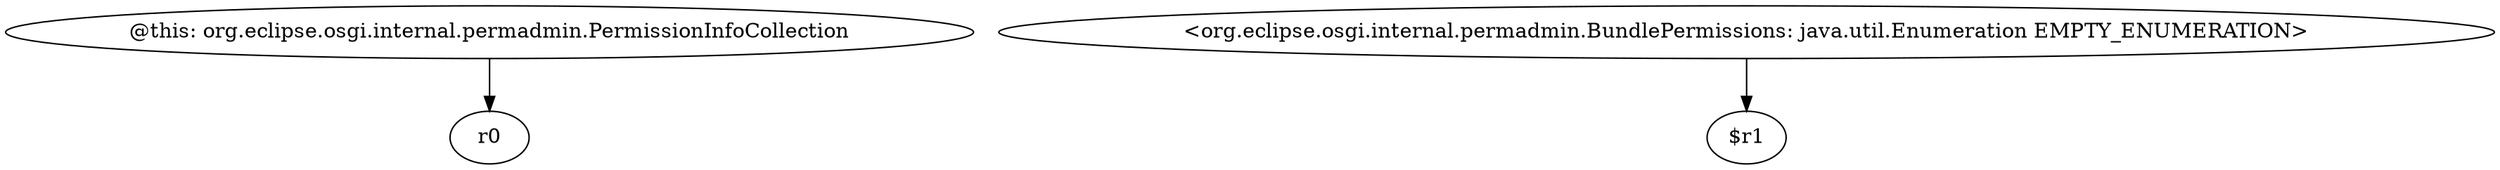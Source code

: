 digraph g {
0[label="@this: org.eclipse.osgi.internal.permadmin.PermissionInfoCollection"]
1[label="r0"]
0->1[label=""]
2[label="<org.eclipse.osgi.internal.permadmin.BundlePermissions: java.util.Enumeration EMPTY_ENUMERATION>"]
3[label="$r1"]
2->3[label=""]
}
